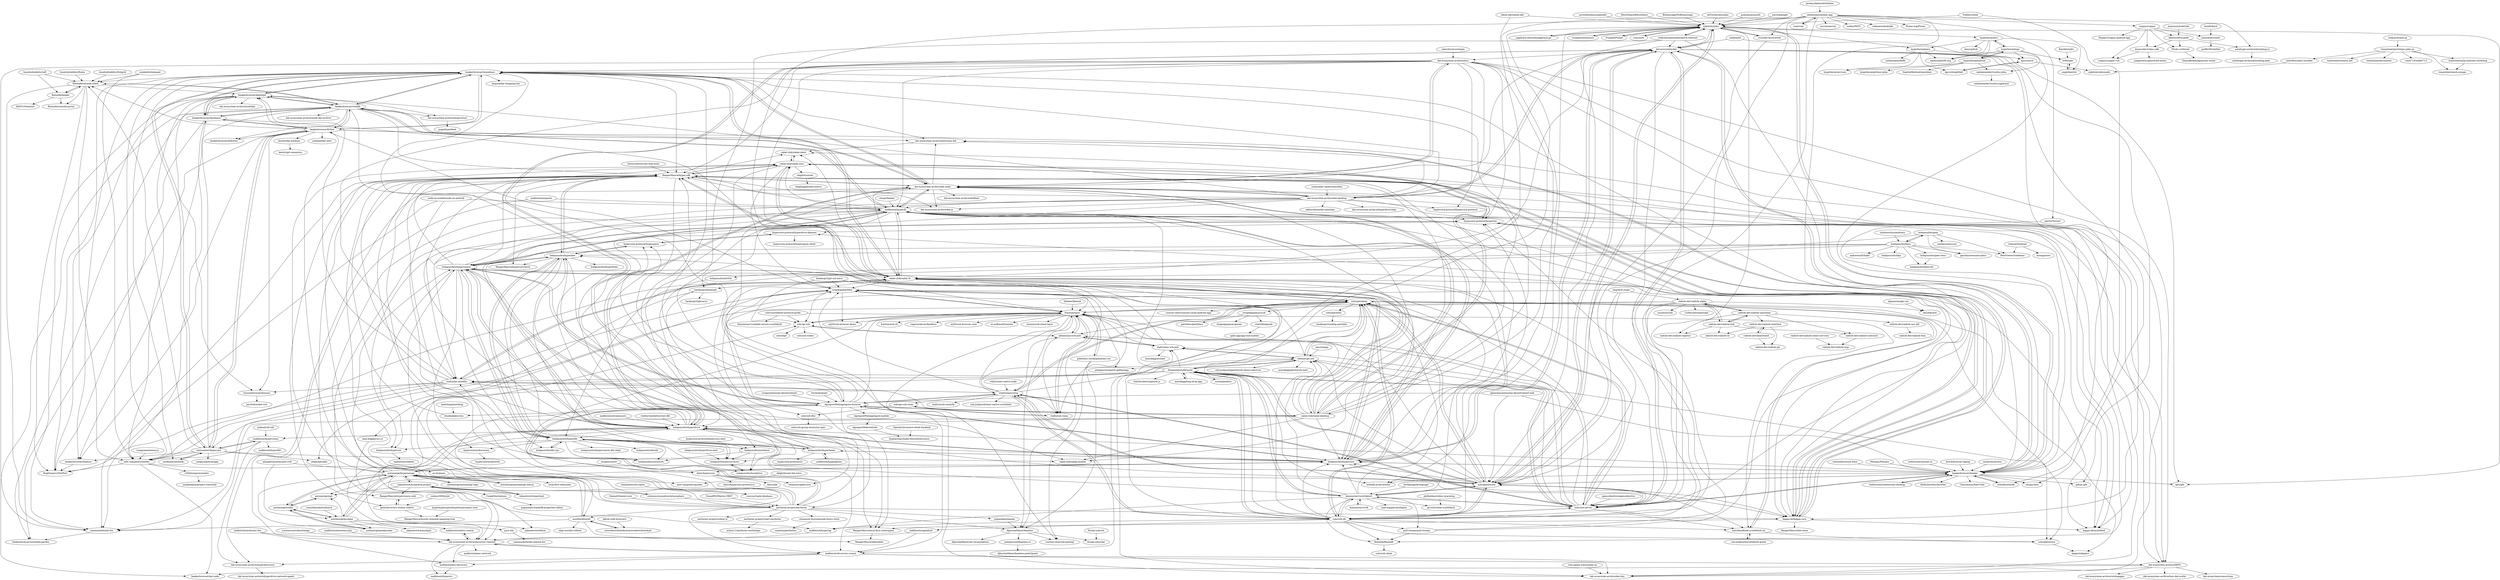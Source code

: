 digraph G {
"okTurtles/dnschain" -> "cjdelisle/cjdns" ["e"=1]
"Rotonde/rotonde-client" -> "Rotonde/rotonde-portal"
"Rotonde/rotonde-client" -> "Rotonde/beaker"
"Rotonde/rotonde-client" -> "new-computers/seeder"
"Rotonde/rotonde-client" -> "beakerbrowser/dathttpd"
"Rotonde/rotonde-client" -> "beakerbrowser/webdb"
"Rotonde/rotonde-client" -> "sammacbeth/dat-fox"
"Rotonde/rotonde-client" -> "HughIsaacs2/DatPart"
"ivangreene/arena-js" -> "new-computers/seeder" ["e"=1]
"beakerbrowser/homebase" -> "beakerbrowser/hashbase"
"beakerbrowser/homebase" -> "new-computers/seeder"
"beakerbrowser/homebase" -> "dat-ecosystem-archive/awesome-dat"
"beakerbrowser/homebase" -> "beakerbrowser/dathttpd"
"beakerbrowser/homebase" -> "beakerbrowser/webdb"
"beakerbrowser/homebase" -> "RangerMauve/hyper-sdk"
"beakerbrowser/homebase" -> "dat-ecosystem-archive/dat-node"
"beakerbrowser/homebase" -> "enokidotsite/enoki" ["e"=1]
"beakerbrowser/homebase" -> "louiscenter/hypercast"
"beakerbrowser/homebase" -> "Rotonde/rotonde-client"
"beakerbrowser/homebase" -> "cabal-club/cabal-cli"
"beakerbrowser/homebase" -> "beakerbrowser/fritter"
"beakerbrowser/homebase" -> "jimpick/dat-shopping-list"
"beakerbrowser/homebase" -> "HughIsaacs2/DatPart"
"beakerbrowser/homebase" -> "beakerbrowser/explore"
"Rotonde/beaker" -> "Rotonde/rotonde-client"
"Rotonde/beaker" -> "Rotonde/rotonde-portal"
"Rotonde/beaker" -> "XXIIVV/Nataniev" ["e"=1]
"sindresorhus/emittery" -> "holepunchto/bare" ["e"=1]
"cabal-club/cabal-desktop" -> "cabal-club/cabal-cli"
"cabal-club/cabal-desktop" -> "cabal-club/cabal-core"
"cabal-club/cabal-desktop" -> "RangerMauve/hyper-sdk"
"cabal-club/cabal-desktop" -> "cabal-club/cabal-client"
"cabal-club/cabal-desktop" -> "cabal-club/cabal-mobile"
"cabal-club/cabal-desktop" -> "beakerbrowser/homebase"
"cabal-club/cabal-desktop" -> "AgregoreWeb/agregore-browser"
"cabal-club/cabal-desktop" -> "staltz/dat-installer"
"cabal-club/cabal-desktop" -> "ssbc/patchbay"
"cabal-club/cabal-desktop" -> "dat-ecosystem-archive/dat-node"
"cabal-club/cabal-desktop" -> "mafintosh/hyperdb"
"cabal-club/cabal-desktop" -> "holepunchto/hypercore"
"cabal-club/cabal-desktop" -> "holepunchto/hyperdrive"
"cabal-club/cabal-desktop" -> "sammacbeth/dat-fox"
"cabal-club/cabal-desktop" -> "fraction/oasis"
"redecentralize/alternative-internet" -> "cjdelisle/cjdns" ["e"=1]
"redecentralize/alternative-internet" -> "beakerbrowser/beaker" ["e"=1]
"redecentralize/alternative-internet" -> "ssbc/patchwork" ["e"=1]
"redecentralize/alternative-internet" -> "AgregoreWeb/agregore-browser" ["e"=1]
"redecentralize/alternative-internet" -> "dat-ecosystem/dat" ["e"=1]
"cjdelisle/cjdns" -> "yggdrasil-network/yggdrasil-go" ["e"=1]
"cjdelisle/cjdns" -> "ssbc/patchwork"
"cjdelisle/cjdns" -> "ssbc/ssb-server"
"cjdelisle/cjdns" -> "beakerbrowser/beaker"
"cjdelisle/cjdns" -> "dat-ecosystem/dat"
"cjdelisle/cjdns" -> "ssbc/ssb-db"
"cjdelisle/cjdns" -> "hyperboria/docs"
"cjdelisle/cjdns" -> "redecentralize/alternative-internet" ["e"=1]
"cjdelisle/cjdns" -> "hyperboria/peers"
"cjdelisle/cjdns" -> "ipfs/ipfs" ["e"=1]
"cjdelisle/cjdns" -> "irungentoo/toxcore" ["e"=1]
"cjdelisle/cjdns" -> "PurpleI2P/i2pd" ["e"=1]
"cjdelisle/cjdns" -> "orbitdb-archive/orbit" ["e"=1]
"cjdelisle/cjdns" -> "ricochet-im/ricochet" ["e"=1]
"cjdelisle/cjdns" -> "zrm/snow" ["e"=1]
"webtorrent/bittorrent-dht" -> "holepunchto/hyperdrive" ["e"=1]
"PurpleI2P/i2pd" -> "cjdelisle/cjdns" ["e"=1]
"voat/voat" -> "aethereans/aether-app" ["e"=1]
"psal/anonymouth" -> "cjdelisle/cjdns" ["e"=1]
"mayeaux/nodetube" -> "libertysoft3/saidit" ["e"=1]
"dat-ecosystem/dat" -> "beakerbrowser/beaker"
"dat-ecosystem/dat" -> "holepunchto/hyperdrive"
"dat-ecosystem/dat" -> "holepunchto/hypercore"
"dat-ecosystem/dat" -> "ssbc/patchwork"
"dat-ecosystem/dat" -> "dat-ecosystem-archive/dat-node"
"dat-ecosystem/dat" -> "dat-ecosystem-archive/dat-desktop"
"dat-ecosystem/dat" -> "ssbc/ssb-server"
"dat-ecosystem/dat" -> "cjdelisle/cjdns"
"dat-ecosystem/dat" -> "choojs/choo" ["e"=1]
"dat-ecosystem/dat" -> "ipfs/ipfs" ["e"=1]
"dat-ecosystem/dat" -> "ipfs/js-ipfs" ["e"=1]
"dat-ecosystem/dat" -> "orbitdb/orbitdb" ["e"=1]
"dat-ecosystem/dat" -> "dat-ecosystem-archive/docs"
"dat-ecosystem/dat" -> "cabal-club/cabal-cli"
"dat-ecosystem/dat" -> "ssbc/ssb-db"
"irungentoo/toxcore" -> "cjdelisle/cjdns" ["e"=1]
"yggdrasil-network/yggdrasil-go" -> "cjdelisle/cjdns" ["e"=1]
"ssbc/ssb-db" -> "dominictarr/scuttlebutt"
"ssbc/ssb-db" -> "ssbc/ssb-server"
"ssbc/ssb-db" -> "ssbc/patchwork"
"ssbc/ssb-db" -> "ssbc/patchbay"
"ssbc/ssb-db" -> "clehner/git-ssb"
"ssbc/ssb-db" -> "staltz/manyverse"
"ssbc/ssb-db" -> "ssbc/handbook.scuttlebutt.nz"
"ssbc/ssb-db" -> "fermentation/ferment"
"ssbc/ssb-db" -> "mafintosh/hyperlog" ["e"=1]
"ssbc/ssb-db" -> "flumedb/flumedb"
"ssbc/ssb-db" -> "mafintosh/hyperdb"
"ssbc/ssb-db" -> "pull-stream/pull-stream" ["e"=1]
"ssbc/ssb-db" -> "ssbc/patchcore"
"ssbc/ssb-db" -> "holepunchto/hypercore"
"ssbc/ssb-db" -> "mafintosh/signalhub" ["e"=1]
"automerge/hypermerge" -> "holepunchto/hypercore"
"automerge/hypermerge" -> "automerge/pushpin"
"automerge/hypermerge" -> "automerge/trellis"
"automerge/hypermerge" -> "automerge/pixelpusher"
"automerge/hypermerge" -> "automerge/mpl"
"automerge/hypermerge" -> "automerge/automerge-classic" ["e"=1]
"automerge/hypermerge" -> "mafintosh/hyperdb"
"automerge/hypermerge" -> "local-first-web/state" ["e"=1]
"automerge/hypermerge" -> "cabal-club/cabal-core"
"automerge/hypermerge" -> "holepunchto/hyperswarm"
"automerge/hypermerge" -> "inkandswitch/cambria-project"
"automerge/hypermerge" -> "mafintosh/discovery-swarm"
"automerge/hypermerge" -> "holepunchto/hyperdrive"
"automerge/hypermerge" -> "inkandswitch/farm"
"automerge/hypermerge" -> "automerge/automerge-repo" ["e"=1]
"automerge/pushpin" -> "automerge/trellis"
"automerge/pushpin" -> "automerge/hypermerge"
"automerge/pushpin" -> "automerge/pixelpusher"
"automerge/pushpin" -> "inkandswitch/pushpin"
"automerge/pushpin" -> "inkandswitch/farm"
"automerge/pushpin" -> "automerge/mpl"
"automerge/pushpin" -> "holepunchto/hypercore"
"automerge/pushpin" -> "yjs/y-dat"
"urlgrey/hsmm-pi" -> "tomeshnet/prototype-cjdns-pi" ["e"=1]
"mmckegg/loop-drop-app" -> "fermentation/ferment" ["e"=1]
"cabal-club/cabal-cli" -> "cabal-club/cabal-core"
"cabal-club/cabal-cli" -> "cabal-club/cabal-desktop"
"cabal-club/cabal-cli" -> "cabal-club/cabal-client"
"cabal-club/cabal-cli" -> "new-computers/seeder"
"cabal-club/cabal-cli" -> "RangerMauve/hyper-sdk"
"cabal-club/cabal-cli" -> "soapdog/patchfox"
"cabal-club/cabal-cli" -> "cabal-club/cabal-mobile"
"cabal-club/cabal-cli" -> "mafintosh/hyperdb"
"cabal-club/cabal-cli" -> "staltz/dat-installer"
"cabal-club/cabal-cli" -> "ssbc/patchbay"
"cabal-club/cabal-cli" -> "fraction/oasis"
"cabal-club/cabal-cli" -> "kappa-db/kappa-core"
"cabal-club/cabal-cli" -> "hackergrrl/hypergit"
"cabal-club/cabal-cli" -> "beakerbrowser/homebase"
"cabal-club/cabal-cli" -> "dat-ecosystem-archive/dat-node"
"fraction/oasis" -> "ssbc/go-ssb"
"fraction/oasis" -> "staltz/ssb-room"
"fraction/oasis" -> "soapdog/patchfox"
"fraction/oasis" -> "ahdinosaur/ssb-pub"
"fraction/oasis" -> "planetary-social/planetary-ios"
"fraction/oasis" -> "fraction/ssb-cli"
"fraction/oasis" -> "rogeriochaves/feedless"
"fraction/oasis" -> "ssbc/patchbay"
"fraction/oasis" -> "sunrise-choir/ssb-patchql"
"fraction/oasis" -> "arj03/ssb-browser-demo"
"fraction/oasis" -> "staltz/easy-ssb-pub"
"fraction/oasis" -> "AljoschaMeyer/bamboo"
"fraction/oasis" -> "arj03/ssb-browser-core"
"fraction/oasis" -> "cn-uofbasel/tremola"
"fraction/oasis" -> "mixmix/ssb-client-basic"
"alpmestan/ghc.nix" -> "nh2/hatrace" ["e"=1]
"Peergos/Peergos" -> "beakerbrowser/beaker" ["e"=1]
"ruqqus/ruqqus" -> "Panjkrc/ruqqus-android-app"
"ruqqus/ruqqus" -> "ruqqus/ruqqus-vue"
"ruqqus/ruqqus" -> "joincomet/comet"
"ruqqus/ruqqus" -> "libertysoft3/saidit"
"ruqqus/ruqqus" -> "Phuks-co/throat"
"ruqqus/ruqqus" -> "kronusdev/vidya.cafe"
"enokidotsite/panel" -> "new-computers/seeder" ["e"=1]
"enokidotsite/panel" -> "Rotonde/rotonde-client" ["e"=1]
"cabal-club/cabal-client" -> "cabal-club/cabal-core"
"libertysoft3/saidit" -> "Phuks-co/throat"
"libertysoft3/saidit" -> "notabugio-archived/notabug-ui"
"libertysoft3/saidit" -> "kronusdev/vidya.cafe"
"aethereans/aether-app" -> "ssbc/patchwork"
"aethereans/aether-app" -> "ssbc/ssb-db"
"aethereans/aether-app" -> "voat/voat" ["e"=1]
"aethereans/aether-app" -> "cjdelisle/cjdns"
"aethereans/aether-app" -> "notabugio-archived/notabug-ui"
"aethereans/aether-app" -> "ssbc/ssb-server"
"aethereans/aether-app" -> "cabal-club/cabal-desktop"
"aethereans/aether-app" -> "movim/movim" ["e"=1]
"aethereans/aether-app" -> "ricochet-im/ricochet" ["e"=1]
"aethereans/aether-app" -> "wallix/PEPS" ["e"=1]
"aethereans/aether-app" -> "redmatrix/hubzilla" ["e"=1]
"aethereans/aether-app" -> "staltz/ssb-room"
"aethereans/aether-app" -> "ruqqus/ruqqus"
"aethereans/aether-app" -> "cjb/GitTorrent" ["e"=1]
"aethereans/aether-app" -> "Plume-org/Plume" ["e"=1]
"radicle-dev/radicle-alpha" -> "radicle-dev/radicle-upstream"
"radicle-dev/radicle-alpha" -> "radicle-dev/radicle-link"
"radicle-dev/radicle-alpha" -> "fraction/oasis"
"radicle-dev/radicle-alpha" -> "louiscenter/hypercast"
"radicle-dev/radicle-alpha" -> "oscoin/oscoin"
"radicle-dev/radicle-alpha" -> "ssbc/ssb-server"
"radicle-dev/radicle-alpha" -> "ssbc/ssb-db"
"radicle-dev/radicle-alpha" -> "nh2/hatrace"
"radicle-dev/radicle-alpha" -> "CoNarrative/precept" ["e"=1]
"beakerbrowser/explore" -> "HughIsaacs2/DatPart"
"hyperswarm/discovery" -> "hyperswarm/network"
"holepunchto/hyperswarm" -> "holepunchto/hyperdht"
"holepunchto/hyperswarm" -> "holepunchto/hyperbee"
"holepunchto/hyperswarm" -> "holepunchto/hypercore"
"holepunchto/hyperswarm" -> "holepunchto/hyperbeam"
"holepunchto/hyperswarm" -> "holepunchto/hyperdrive"
"holepunchto/hyperswarm" -> "hyperswarm/discovery"
"holepunchto/hyperswarm" -> "holepunchto/dht-rpc"
"holepunchto/hyperswarm" -> "hypercore-protocol/hypertrie"
"holepunchto/hyperswarm" -> "RangerMauve/hyper-sdk"
"holepunchto/hyperswarm" -> "mafintosh/hyperdb"
"holepunchto/hyperswarm" -> "cabal-club/cabal-core"
"holepunchto/hyperswarm" -> "kappa-db/multifeed"
"holepunchto/hyperswarm" -> "cabal-club/cabal-cli"
"holepunchto/hyperswarm" -> "holepunchto/hyperssh"
"holepunchto/hyperswarm" -> "AgregoreWeb/agregore-browser"
"holepunchto/hyperdht" -> "holepunchto/hyperswarm"
"holepunchto/hyperdht" -> "holepunchto/hyperbee"
"holepunchto/hyperdht" -> "hyperswarm/discovery"
"holepunchto/hyperdht" -> "holepunchto/dht-rpc"
"holepunchto/hyperdht" -> "holepunchto/hyperbeam"
"holepunchto/hyperdht" -> "holepunchto/corestore"
"holepunchto/hyperdht" -> "holepunchto/autobase"
"holepunchto/hyperdht" -> "holepunchto/hyperswarm-dht-relay"
"holepunchto/hyperdht" -> "holepunchto/hyperssh"
"holepunchto/hyperdht" -> "holepunchto/libudx"
"holepunchto/hyperdht" -> "RangerMauve/hyper-sdk"
"holepunchto/hyperdht" -> "holepunchto/localdrive"
"holepunchto/hyperdht" -> "holepunchto/mirror-drive"
"ahdinosaur/ssb-pub" -> "staltz/easy-ssb-pub"
"ahdinosaur/ssb-pub" -> "ssbc/go-ssb"
"ahdinosaur/ssb-pub" -> "staltz/ssb-room"
"ahdinosaur/ssb-pub" -> "fraction/oasis"
"ssbc/go-ssb" -> "fraction/oasis"
"ssbc/go-ssb" -> "ssbc/bipf"
"ssbc/go-ssb" -> "ssbc/ssb-tribes"
"ssbc/go-ssb" -> "ahdinosaur/ssb-pub"
"staltz/ssb-room" -> "ssbc/go-ssb-room"
"staltz/ssb-room" -> "fraction/oasis"
"ssb-junkyard/scuttlebutt-guide" -> "ssbc/handbook.scuttlebutt.nz"
"notabugio-archived/notabug-ui" -> "notabugio-archived/notabug-peer"
"kewitz/dat-medium" -> "kewitz/git-semantics"
"dat-ecosystem-archive/DEPs" -> "dat-ecosystem/consortium"
"dat-ecosystem-archive/DEPs" -> "dat-ecosystem-archive/dat-dns"
"dat-ecosystem-archive/DEPs" -> "dat-ecosystem-archive/whitepaper"
"dat-ecosystem-archive/DEPs" -> "beakerbrowser/dat-node"
"dat-ecosystem-archive/DEPs" -> "dat-ecosystem-archive/how-dat-works"
"hackergrrl/hypergit" -> "hackergrrl/gitverse"
"hackergrrl/hypergit" -> "telamon/ciphercore"
"hackergrrl/hypergit" -> "cblgh/datradio"
"datrs/hypercore" -> "telamon/ciphercore"
"datrs/hypercore" -> "datrs/dat"
"datrs/hypercore" -> "RangerMauve/hyper-sdk"
"datrs/hypercore" -> "datrs/hypercore-protocol-rs"
"datrs/hypercore" -> "kappa-db/kappa-core"
"mozilla/libdweb" -> "arewedistributedyet/arewedistributedyet"
"mozilla/libdweb" -> "cliqz-oss/dat-webext"
"mozilla/libdweb" -> "soapdog/patchfox"
"mozilla/libdweb" -> "sammacbeth/dat-fox"
"mozilla/libdweb" -> "beakerbrowser/fritter"
"mozilla/libdweb" -> "RangerMauve/datmobile"
"ssbc/scuttlebutt-protocol-guide" -> "ssbc/handbook.scuttlebutt.nz"
"ssbc/scuttlebutt-protocol-guide" -> "ssbc/go-ssb"
"ssbc/scuttlebutt-protocol-guide" -> "dominictarr/scalable-secure-scuttlebutt"
"alangibson/awesome-crdt" -> "automerge/hypermerge" ["e"=1]
"alangibson/awesome-crdt" -> "automerge/pushpin" ["e"=1]
"Phuks-co/throat" -> "DanyaBooba/aquarium-social" ["e"=1]
"RangerMauve/hyper-sdk" -> "kappa-db/kappa-core"
"RangerMauve/hyper-sdk" -> "hypercore-protocol/hypertrie"
"RangerMauve/hyper-sdk" -> "dat-ecosystem-archive/dat-js"
"RangerMauve/hyper-sdk" -> "cabal-club/cabal-core"
"RangerMauve/hyper-sdk" -> "dat-ecosystem-archive/dat-node"
"RangerMauve/hyper-sdk" -> "holepunchto/hyperbee"
"RangerMauve/hyper-sdk" -> "sammacbeth/dat-fox"
"RangerMauve/hyper-sdk" -> "RangerMauve/hyperswarm-web"
"RangerMauve/hyper-sdk" -> "RangerMauve/local-first-cyberspace"
"RangerMauve/hyper-sdk" -> "RangerMauve/hypercore-fetch"
"RangerMauve/hyper-sdk" -> "kappa-db/multifeed"
"RangerMauve/hyper-sdk" -> "holepunchto/corestore"
"RangerMauve/hyper-sdk" -> "geut/discovery-swarm-webrtc"
"RangerMauve/hyper-sdk" -> "cabal-club/cabal-client"
"RangerMauve/hyper-sdk" -> "cabal-club/cabal-cli"
"cabal-club/cabal-core" -> "cabal-club/cabal-cli"
"cabal-club/cabal-core" -> "cabal-club/cabal-client"
"cabal-club/cabal-core" -> "kappa-db/kappa-core"
"cabal-club/cabal-core" -> "cabal-club/cabal-desktop"
"cabal-club/cabal-core" -> "RangerMauve/hyper-sdk"
"cabal-club/cabal-core" -> "kappa-db/multifeed"
"cabal-club/cabal-core" -> "soapdog/patchfox"
"cabal-club/cabal-core" -> "RangerMauve/local-first-cyberspace"
"cabal-club/cabal-core" -> "cblgh/trustnet"
"CondeNast/atjson" -> "argimenes/standoff-properties-editor" ["e"=1]
"hypercore-protocol/hyperdrive-daemon" -> "hypercore-protocol/hyperspace"
"hypercore-protocol/hyperdrive-daemon" -> "hypercore-protocol/hyperspace-client"
"geut/discovery-swarm-webrtc" -> "RangerMauve/mostly-minimal-spanning-tree"
"geut/discovery-swarm-webrtc" -> "RangerMauve/hyperswarm-web"
"arewedistributedyet/arewedistributedyet" -> "mozilla/libdweb"
"hypercore-protocol/hypertrie" -> "RangerMauve/hyper-sdk"
"hypercore-protocol/hypertrie" -> "kappa-db/kappa-core"
"hypercore-protocol/hypertrie" -> "kappa-db/multifeed"
"hypercore-protocol/hypertrie" -> "hypercore-protocol/hyperdrive-daemon"
"beakerbrowser/fritter" -> "beakerbrowser/hashbase"
"beakerbrowser/fritter" -> "louiscenter/hypercast"
"beakerbrowser/fritter" -> "bunsenbrowser/bunsen"
"beakerbrowser/fritter" -> "beakerbrowser/unwalled.garden"
"beakerbrowser/fritter" -> "soapdog/patchfox"
"beakerbrowser/fritter" -> "beakerbrowser/dathttpd"
"beakerbrowser/fritter" -> "beakerbrowser/webdb"
"beakerbrowser/fritter" -> "dat-ecosystem-archive/awesome-dat"
"beakerbrowser/fritter" -> "beakerbrowser/explore"
"beakerbrowser/fritter" -> "beakerbrowser/libfritter"
"beakerbrowser/fritter" -> "kewitz/dat-medium"
"beakerbrowser/fritter" -> "dat-ecosystem-archive/DEPs"
"beakerbrowser/fritter" -> "beakerbrowser/homebase"
"beakerbrowser/fritter" -> "Rotonde/rotonde-client"
"beakerbrowser/fritter" -> "joehand/dat-next"
"soapdog/patchfox" -> "arj03/ssb-browser-demo"
"soapdog/patchfox" -> "ssbc/patchbay"
"soapdog/patchfox" -> "fraction/oasis"
"soapdog/patchfox" -> "ssbc/ssb-db2"
"soapdog/patchfox" -> "pietgeursen/patch-gatherings"
"soapdog/patchfox" -> "ssbc/go-ssb"
"AljoschaMeyer/bamboo" -> "pietgeursen/bamboo-rs"
"AljoschaMeyer/bamboo" -> "AljoschaMeyer/set-reconciliation"
"AljoschaMeyer/bamboo" -> "sunrise-choir/ssb-patchql"
"AljoschaMeyer/bamboo" -> "Kuska-ssb/solar"
"pietgeursen/bamboo-rs" -> "AljoschaMeyer/bamboo-point2point"
"automerge/pixelpusher" -> "automerge/trellis"
"holepunchto/hyperssh" -> "mafintosh/webnet"
"new-computers/seeder" -> "as-dr/pears"
"new-computers/seeder" -> "s3ththompson/readrc"
"new-computers/seeder" -> "HughIsaacs2/DatPart"
"new-computers/seeder" -> "beakerbrowser/dat-node"
"kappa-db/kappa-core" -> "RangerMauve/hyper-sdk"
"kappa-db/kappa-core" -> "kappa-db/multifeed"
"kappa-db/kappa-core" -> "cabal-club/cabal-core"
"kappa-db/kappa-core" -> "hypercore-protocol/hypertrie"
"kappa-db/kappa-core" -> "dat-ecosystem-archive/awesome-dat"
"kappa-db/kappa-core" -> "RangerMauve/dat-store"
"kappa-db/kappa-core" -> "hypercore-protocol/hyperdrive-daemon"
"kappa-db/kappa-core" -> "RangerMauve/local-first-cyberspace"
"tomeshnet/p2p-internet-workshop" -> "tomeshnet/mesh-orange"
"louiscenter/hypercast" -> "mafintosh/hypervision"
"louiscenter/hypercast" -> "new-computers/seeder"
"louiscenter/hypercast" -> "beakerbrowser/fritter"
"louiscenter/hypercast" -> "enokidotsite/enoki" ["e"=1]
"louiscenter/hypercast" -> "cblgh/datradio"
"louiscenter/hypercast" -> "beakerbrowser/hashbase"
"louiscenter/hypercast" -> "jongacnik/monoapp"
"louiscenter/hypercast" -> "cabal-club/cabal-mobile"
"louiscenter/hypercast" -> "beakerbrowser/homebase"
"louiscenter/hypercast" -> "beakerbrowser/explore"
"louiscenter/hypercast" -> "Rotonde/rotonde-client"
"cblgh/decent-dat-intro" -> "new-computers/guides"
"tom-james-watson/dat-cp" -> "dat-ecosystem-archive/dat-dns" ["e"=1]
"as-dr/pears" -> "new-computers/guides"
"staltz/dat-installer" -> "bunsenbrowser/bunsen"
"staltz/dat-installer" -> "cabal-club/cabal-mobile"
"staltz/dat-installer" -> "sammacbeth/dat-fox"
"staltz/dat-installer" -> "soapdog/patchfox"
"staltz/dat-installer" -> "RangerMauve/hyper-sdk"
"staltz/dat-installer" -> "new-computers/seeder"
"staltz/dat-installer" -> "staltz/manyverse"
"staltz/dat-installer" -> "HughIsaacs2/DatPart"
"staltz/dat-installer" -> "cabal-club/cabal-cli"
"staltz/dat-installer" -> "beakerbrowser/dathttpd"
"sammacbeth/dat-fox" -> "beakerbrowser/unwalled.garden"
"staltz/feedpunk" -> "open-app/app-hub-mobile"
"stripedpajamas/scat" -> "stripedpajamas/gester"
"stripedpajamas/scat" -> "staltz/feedpunk"
"stripedpajamas/scat" -> "patchless/patchless"
"RangerMauve/local-first-cyberspace" -> "RangerMauve/datmobile"
"mafintosh/hyperdb" -> "holepunchto/hyperdrive"
"mafintosh/hyperdb" -> "holepunchto/hypercore"
"mafintosh/hyperdb" -> "hackergrrl/hypergit"
"mafintosh/hyperdb" -> "kappa-db/kappa-core"
"mafintosh/hyperdb" -> "dat-ecosystem-archive/dat-node"
"mafintosh/hyperdb" -> "RangerMauve/hyper-sdk"
"mafintosh/hyperdb" -> "kappa-db/multifeed"
"mafintosh/hyperdb" -> "beakerbrowser/webdb"
"mafintosh/hyperdb" -> "hypercore-protocol/hypertrie"
"mafintosh/hyperdb" -> "cabal-club/cabal-cli"
"mafintosh/hyperdb" -> "holepunchto/hyperswarm"
"mafintosh/hyperdb" -> "cabal-club/cabal-core"
"mafintosh/hyperdb" -> "staltz/dat-installer"
"mafintosh/hyperdb" -> "holepunchto/hyperssh"
"mafintosh/hyperdb" -> "flumedb/flumedb"
"AgregoreWeb/agregore-browser" -> "RangerMauve/hyper-sdk"
"AgregoreWeb/agregore-browser" -> "earthstar-project/earthstar"
"AgregoreWeb/agregore-browser" -> "holepunchto/hypercore"
"AgregoreWeb/agregore-browser" -> "soapdog/patchfox"
"AgregoreWeb/agregore-browser" -> "AgregoreWeb/agregore-mobile"
"AgregoreWeb/agregore-browser" -> "holepunchto/hyperswarm"
"AgregoreWeb/agregore-browser" -> "beakerbrowser/homebase"
"AgregoreWeb/agregore-browser" -> "cabal-club/cabal-desktop"
"AgregoreWeb/agregore-browser" -> "RangerMauve/local-first-cyberspace"
"AgregoreWeb/agregore-browser" -> "staltz/manyverse"
"AgregoreWeb/agregore-browser" -> "mozilla/libdweb"
"AgregoreWeb/agregore-browser" -> "fraction/oasis"
"AgregoreWeb/agregore-browser" -> "cabal-club/cabal-cli"
"AgregoreWeb/agregore-browser" -> "bluelinklabs/ctzn"
"AgregoreWeb/agregore-browser" -> "hypercore-protocol/hyperspace"
"radicle-dev/radicle-upstream" -> "radicle-dev/radicle-link"
"radicle-dev/radicle-upstream" -> "radicle-dev/radicle-alpha"
"radicle-dev/radicle-upstream" -> "radicle-dev/radicle-contracts"
"radicle-dev/radicle-upstream" -> "radicle-dev/radicle-registry"
"radicle-dev/radicle-upstream" -> "radicle-dev/radicle.xyz-old"
"radicle-dev/radicle-upstream" -> "radicle-dev/radicle-interface"
"webtorrent/instant.io" -> "beakerbrowser/beaker" ["e"=1]
"radicle-dev/radicle-link" -> "radicle-dev/radicle-upstream"
"radicle-dev/radicle-link" -> "radicle-dev/radicle-contracts"
"radicle-dev/radicle-link" -> "radicle-dev/radicle-alpha"
"radicle-dev/radicle-link" -> "radicle-dev/radicle-registry"
"radicle-dev/radicle-link" -> "radicle-dev/radicle-cli"
"yarrick/pingfs" -> "cjdelisle/cjdns" ["e"=1]
"ssbc/ssb-server" -> "ssbc/patchwork"
"ssbc/ssb-server" -> "ssbc/ssb-db"
"ssbc/ssb-server" -> "ssbc/patchbay"
"ssbc/ssb-server" -> "staltz/manyverse"
"ssbc/ssb-server" -> "clehner/git-ssb"
"ssbc/ssb-server" -> "fermentation/ferment"
"ssbc/ssb-server" -> "fraction/oasis"
"ssbc/ssb-server" -> "ssbc/handbook.scuttlebutt.nz"
"ssbc/ssb-server" -> "soapdog/patchfox"
"ssbc/ssb-server" -> "dominictarr/scuttlebutt"
"ssbc/ssb-server" -> "ahdinosaur/ssb-pub"
"ssbc/ssb-server" -> "staltz/easy-ssb-pub"
"ssbc/ssb-server" -> "cabal-club/cabal-cli"
"ssbc/ssb-server" -> "dat-ecosystem/dat"
"ssbc/ssb-server" -> "beakerbrowser/beaker"
"yoshuawuyts/knowledge" -> "dat-ecosystem-archive/discovery-channel" ["e"=1]
"joincomet/comet" -> "gudfhr95/stelllar"
"inkandswitch/cambria-project" -> "inkandswitch/peritext" ["e"=1]
"inkandswitch/cambria-project" -> "CondeNast/atjson"
"inkandswitch/cambria-project" -> "automerge/hypermerge"
"inkandswitch/cambria-project" -> "ccorcos/tuple-database"
"inkandswitch/cambria-project" -> "subconsciousnetwork/noosphere" ["e"=1]
"inkandswitch/cambria-project" -> "automerge/mpl"
"inkandswitch/cambria-project" -> "RangerMauve/hyperswarm-web"
"lithdew/flatend" -> "fraction/oasis" ["e"=1]
"meething/meething" -> "bluelinklabs/ctzn" ["e"=1]
"earthstar-project/earthstar" -> "AgregoreWeb/agregore-browser"
"earthstar-project/earthstar" -> "fraction/oasis"
"earthstar-project/earthstar" -> "earthstar-project/react-earthstar"
"earthstar-project/earthstar" -> "p2panda/p2panda" ["e"=1]
"earthstar-project/earthstar" -> "AljoschaMeyer/bamboo"
"earthstar-project/earthstar" -> "holepunchto/hyperswarm"
"earthstar-project/earthstar" -> "cabal-club/cabal-cli"
"earthstar-project/earthstar" -> "cabal-club/cabal-core"
"earthstar-project/earthstar" -> "staltz/dat-installer"
"earthstar-project/earthstar" -> "earthstar-project/willow-js"
"earthstar-project/earthstar" -> "RangerMauve/hyper-sdk"
"earthstar-project/earthstar" -> "mozilla/libdweb"
"earthstar-project/earthstar" -> "kappa-db/kappa-core"
"earthstar-project/earthstar" -> "ssbc/go-ssb"
"earthstar-project/earthstar" -> "cinnamon-bun/seasonal-hours-clock"
"bundit/kord" -> "joincomet/comet" ["e"=1]
"mafintosh/hyperlog" -> "dat-ecosystem-archive/discovery-channel" ["e"=1]
"zrm/snow" -> "cjdelisle/cjdns" ["e"=1]
"planetary-social/planetary-ios" -> "fraction/oasis"
"planetary-social/planetary-ios" -> "sunrise-choir/ssb-patchql"
"planetary-social/planetary-ios" -> "AljoschaMeyer/bamboo"
"hyperboria/docs" -> "hyperboria/bugs"
"hyperboria/docs" -> "hyperboria/android"
"hyperboria/docs" -> "hyperboria/peers"
"hyperboria/docs" -> "zielmicha/fc00.org"
"hyperboria/docs" -> "nsjph/kestrel"
"hyperboria/docs" -> "dansup/hub"
"savoirfairelinux/opendht" -> "cjdelisle/cjdns" ["e"=1]
"holepunchto/hyperbee" -> "holepunchto/mirror-drive"
"holepunchto/hyperbee" -> "holepunchto/autobase"
"holepunchto/hyperbee" -> "holepunchto/hyperdht"
"holepunchto/hyperbee" -> "holepunchto/corestore"
"holepunchto/hyperbee" -> "holepunchto/localdrive"
"holepunchto/hyperbee" -> "hypercore-protocol/hyperspace"
"holepunchto/hyperbee" -> "holepunchto/hyperblobs"
"holepunchto/hyperbee" -> "RangerMauve/hyper-sdk"
"holepunchto/hyperbee" -> "RangerMauve/hypercore-fetch"
"holepunchto/hyperbee" -> "holepunchto/hyperswarm"
"RangerMauve/hyperswarm-web" -> "geut/discovery-swarm-webrtc"
"cblgh/trustnet" -> "cblgh/appleseed-metric"
"hyperboria/android" -> "hyperboria/services"
"hyperboria/android" -> "SeattleMeshnet/meshbox"
"hyperboria/android" -> "hyperboria/python-cjdns"
"hyperboria/android" -> "neilalexander/vyatta-cjdns"
"hyperboria/android" -> "hyperboria/bugs"
"radicle-dev/radicle-contracts" -> "radicle-dev/radicle-orgs"
"hypercore-protocol/hyperspace" -> "hypercore-protocol/hyperdrive-daemon"
"hypercore-protocol/hyperspace" -> "holepunchto/hyperbee"
"mafintosh/multicast-dns" -> "dat-ecosystem-archive/discovery-channel" ["e"=1]
"mafintosh/multicast-dns" -> "mafintosh/dns-discovery" ["e"=1]
"subins2000/p2pt" -> "geut/discovery-swarm-webrtc" ["e"=1]
"interfect/cjdns-installer" -> "cjdelisle/cjdnsnode"
"kpcyrd/yrd" -> "kpcyrd/nightfall"
"kpcyrd/yrd" -> "cjdelisle/cjdnsnode"
"nsjph/kestrel" -> "fc00/spec"
"earthstar-project/react-earthstar" -> "achou11/earthstar-workshops"
"Kuska-ssb/ssb" -> "Kuska-ssb/solar"
"hyperhyperspace/hyperhyperspace-core" -> "RangerMauve/mostly-minimal-spanning-tree"
"kpcyrd/nightfall" -> "kpcyrd/yrd"
"radicle-dev/radicle.xyz-old" -> "radicle-dev/radicle-bins"
"Randati/cjdrs" -> "fc00/spec"
"yjs/y-dat" -> "sammacbeth/dat-shared-doc"
"tahoe-lafs/tahoe-lafs" -> "ssbc/ssb-db" ["e"=1]
"tahoe-lafs/tahoe-lafs" -> "cjdelisle/cjdns" ["e"=1]
"webtorrent/webtorrent-desktop" -> "beakerbrowser/beaker" ["e"=1]
"mafintosh/chromecasts" -> "holepunchto/hyperdrive" ["e"=1]
"freenet/freenet-core" -> "earthstar-project/earthstar" ["e"=1]
"ssbc/ssb-db2" -> "ssbc/ssb-group-exclusion-spec"
"ssbc/patchwork" -> "ssbc/ssb-server"
"ssbc/patchwork" -> "ssbc/ssb-db"
"ssbc/patchwork" -> "ssbc/patchbay"
"ssbc/patchwork" -> "staltz/manyverse"
"ssbc/patchwork" -> "beakerbrowser/beaker"
"ssbc/patchwork" -> "fermentation/ferment"
"ssbc/patchwork" -> "dominictarr/scuttlebutt"
"ssbc/patchwork" -> "dat-ecosystem/dat"
"ssbc/patchwork" -> "clehner/git-ssb"
"ssbc/patchwork" -> "cjdelisle/cjdns"
"ssbc/patchwork" -> "holepunchto/hyperdrive"
"ssbc/patchwork" -> "ssbc/handbook.scuttlebutt.nz"
"ssbc/patchwork" -> "cabal-club/cabal-cli"
"ssbc/patchwork" -> "holepunchto/hypercore"
"ssbc/patchwork" -> "fraction/oasis"
"bluelinklabs/ctzn" -> "RangerMauve/hyper-sdk"
"cjb/GitTorrent" -> "beakerbrowser/beaker" ["e"=1]
"rhashimoto/wa-sqlite" -> "ccorcos/tuple-database" ["e"=1]
"mafintosh/signalhub" -> "dat-ecosystem-archive/discovery-channel" ["e"=1]
"mafintosh/signalhub" -> "mafintosh/discovery-swarm" ["e"=1]
"mafintosh/hyperphone" -> "holepunchto/hyperbeam"
"mafintosh/webrtc-swarm" -> "dat-ecosystem-archive/discovery-channel" ["e"=1]
"p2panda/p2panda" -> "AljoschaMeyer/bamboo" ["e"=1]
"raimohanska/ourboard" -> "automerge/pushpin" ["e"=1]
"hyperboria/bugs" -> "fc00/spec"
"hyperboria/bugs" -> "zielmicha/fc00.org"
"hyperboria/bugs" -> "hyperboria/android"
"hyperboria/bugs" -> "neilalexander/vyatta-cjdns"
"hyperboria/bugs" -> "kpcyrd/yrd"
"hyperboria/bugs" -> "hyperboria/docs"
"ssbc/go-ssb-room" -> "staltz/ssb-room"
"ssbc/go-ssb-room" -> "ssbc/ssb-db2"
"mafintosh/airpaste" -> "dat-ecosystem-archive/discovery-channel" ["e"=1]
"mafintosh/airpaste" -> "mafintosh/hyperdb" ["e"=1]
"bittorrent/torrent-web-tools" -> "RangerMauve/hyper-sdk"
"inkandswitch/peritext" -> "inkandswitch/cambria-project" ["e"=1]
"inkandswitch/peritext" -> "automerge/hypermerge" ["e"=1]
"radicle-dev/radicle-interface" -> "radicle-dev/radicle-git"
"radicle-dev/radicle-interface" -> "radicle-dev/heartwood"
"radicle-dev/radicle-interface" -> "radicle-dev/radicle-cli"
"holepunchto/hyperbeam" -> "mafintosh/hyperphone"
"holepunchto/hyperbeam" -> "holepunchto/hyperdht"
"holepunchto/hyperbeam" -> "holepunchto/hyperswarm"
"holepunchto/hyperbeam" -> "holepunchto/hyperbee"
"holepunchto/hyperbeam" -> "hypercore-protocol/cli"
"holepunchto/hyperbeam" -> "holepunchto/hypercore"
"radicle-dev/radicle-client-services" -> "radicle-dev/radicle-orgs"
"hypercore-protocol/hypercore-next" -> "holepunchto/autobase"
"holepunchto/autobase" -> "holepunchto/mirror-drive"
"holepunchto/autobase" -> "holepunchto/localdrive"
"holepunchto/autobase" -> "holepunchto/corestore"
"cinnamon-bun/seasonal-hours-clock" -> "nsantini/perihelion"
"kronusdev/vidya.cafe" -> "joegasewicz/password-mixin" ["e"=1]
"kronusdev/vidya.cafe" -> "ruqqus/ruqqus-vue"
"AgregoreWeb/website" -> "hyphacoop/reader.distributed.press"
"brave/browser-laptop" -> "beakerbrowser/beaker" ["e"=1]
"orbitdb/orbitdb" -> "beakerbrowser/beaker" ["e"=1]
"automerge/automerge-repo" -> "automerge/hypermerge" ["e"=1]
"choojs/bankai" -> "mafintosh/hyperdb" ["e"=1]
"solid/solid" -> "beakerbrowser/beaker" ["e"=1]
"solid/solid" -> "dat-ecosystem/dat" ["e"=1]
"minbrowser/min" -> "beakerbrowser/beaker" ["e"=1]
"holepunchto/hypercore" -> "holepunchto/hyperdrive"
"holepunchto/hypercore" -> "automerge/hypermerge"
"holepunchto/hypercore" -> "holepunchto/hyperswarm"
"holepunchto/hypercore" -> "mafintosh/hyperdb"
"holepunchto/hypercore" -> "dat-ecosystem-archive/dat-node"
"holepunchto/hypercore" -> "AgregoreWeb/agregore-browser"
"holepunchto/hypercore" -> "holepunchto/hyperdht"
"holepunchto/hypercore" -> "dat-ecosystem/dat"
"holepunchto/hypercore" -> "holepunchto/hyperbeam"
"holepunchto/hypercore" -> "beakerbrowser/beaker"
"holepunchto/hypercore" -> "holepunchto/hyperbee"
"holepunchto/hypercore" -> "RangerMauve/hyper-sdk"
"holepunchto/hypercore" -> "hypercore-protocol/hypertrie"
"holepunchto/hypercore" -> "kappa-db/kappa-core"
"holepunchto/hypercore" -> "datrs/hypercore"
"RetroShare/RetroShare" -> "cjdelisle/cjdns" ["e"=1]
"holepunchto/hyperdrive" -> "holepunchto/hypercore"
"holepunchto/hyperdrive" -> "mafintosh/hyperdb"
"holepunchto/hyperdrive" -> "holepunchto/hyperswarm"
"holepunchto/hyperdrive" -> "dat-ecosystem-archive/dat-node"
"holepunchto/hyperdrive" -> "hypercore-protocol/hypertrie"
"holepunchto/hyperdrive" -> "RangerMauve/hyper-sdk"
"holepunchto/hyperdrive" -> "holepunchto/hyperdht"
"holepunchto/hyperdrive" -> "hypercore-protocol/hyperspace"
"holepunchto/hyperdrive" -> "dat-ecosystem/dat"
"holepunchto/hyperdrive" -> "mafintosh/discovery-swarm"
"holepunchto/hyperdrive" -> "holepunchto/hyperbee"
"holepunchto/hyperdrive" -> "mafintosh/hypervision"
"holepunchto/hyperdrive" -> "beakerbrowser/homebase"
"holepunchto/hyperdrive" -> "dat-ecosystem-archive/discovery-channel"
"holepunchto/hyperdrive" -> "mafintosh/webrtc-swarm" ["e"=1]
"TryQuiet/quiet" -> "AgregoreWeb/agregore-browser" ["e"=1]
"YousefED/Matrix-CRDT" -> "earthstar-project/earthstar" ["e"=1]
"dat-ecosystem-archive/docs" -> "dat-ecosystem-archive/dat-node"
"dat-ecosystem-archive/docs" -> "mafintosh/hyperdb"
"dat-ecosystem-archive/docs" -> "sammacbeth/dat-fox"
"dat-ecosystem-archive/docs" -> "dat-ecosystem-archive/DEPs"
"dat-ecosystem-archive/docs" -> "dat-ecosystem-archive/dat-dns"
"dat-ecosystem-archive/docs" -> "mafintosh/discovery-swarm"
"dat-ecosystem-archive/docs" -> "RangerMauve/hyper-sdk"
"dat-ecosystem-archive/docs" -> "hypercore-protocol/hypercore-protocol"
"dat-ecosystem-archive/docs" -> "beakerbrowser/homebase"
"dat-ecosystem-archive/docs" -> "hypercore-protocol/hypertrie"
"dat-ecosystem-archive/docs" -> "staltz/dat-installer"
"dat-ecosystem-archive/docs" -> "kappa-db/kappa-core"
"dat-ecosystem-archive/docs" -> "dat-ecosystem-archive/dat-desktop"
"dat-ecosystem-archive/docs" -> "holepunchto/hypercore"
"dat-ecosystem-archive/discovery-channel" -> "mafintosh/discovery-swarm"
"dat-ecosystem-archive/discovery-channel" -> "mafintosh/hyperirc"
"dat-ecosystem-archive/discovery-channel" -> "mafintosh/dns-discovery"
"dat-ecosystem-archive/discovery-channel" -> "mafintosh/webrtc-swarm" ["e"=1]
"dat-ecosystem-archive/discovery-channel" -> "mafintosh/peer-network"
"dominictarr/crdt" -> "dominictarr/scuttlebutt" ["e"=1]
"hyperboria/peers" -> "kpcyrd/yrd"
"hyperboria/peers" -> "hyperboria/services"
"hyperboria/peers" -> "zielmicha/nodedb"
"hyperboria/peers" -> "kpcyrd/nightfall"
"hyperboria/peers" -> "zielmicha/fc00.org"
"holepunchto/brittle" -> "holepunchto/mirror-drive"
"mafintosh/dns-discovery" -> "mafintosh/hyperirc"
"fc00/spec" -> "nsjph/kestrel"
"neilalexander/vyatta-cjdns" -> "neilalexander/vyatta-yggdrasil"
"AgregoreWeb/agregore-mobile" -> "AgregoreWeb/website"
"dominictarr/scuttlebutt" -> "ssbc/ssb-db"
"dominictarr/scuttlebutt" -> "dominictarr/crdt" ["e"=1]
"dominictarr/scuttlebutt" -> "ssbc/ssb-server"
"dominictarr/scuttlebutt" -> "ssbc/patchwork"
"dominictarr/scuttlebutt" -> "mafintosh/hyperlog" ["e"=1]
"dominictarr/scuttlebutt" -> "grrowl/redux-scuttlebutt"
"dominictarr/scuttlebutt" -> "ssbc/patchbay"
"dominictarr/scuttlebutt" -> "pull-stream/pull-stream" ["e"=1]
"dominictarr/scuttlebutt" -> "fermentation/ferment"
"dominictarr/scuttlebutt" -> "clehner/git-ssb"
"dominictarr/scuttlebutt" -> "cabal-club/cabal-cli"
"dominictarr/scuttlebutt" -> "holepunchto/hyperdrive"
"dominictarr/scuttlebutt" -> "flumedb/flumedb"
"dominictarr/scuttlebutt" -> "holepunchto/hypercore"
"dominictarr/scuttlebutt" -> "max-mapper/multiplex"
"beakerbrowser/beaker" -> "dat-ecosystem/dat"
"beakerbrowser/beaker" -> "ssbc/patchwork"
"beakerbrowser/beaker" -> "holepunchto/hypercore"
"beakerbrowser/beaker" -> "holepunchto/hyperdrive"
"beakerbrowser/beaker" -> "orbitdb/orbitdb" ["e"=1]
"beakerbrowser/beaker" -> "ssbc/ssb-server"
"beakerbrowser/beaker" -> "ipfs/ipfs" ["e"=1]
"beakerbrowser/beaker" -> "choojs/choo" ["e"=1]
"beakerbrowser/beaker" -> "ipfs/js-ipfs" ["e"=1]
"beakerbrowser/beaker" -> "cjdelisle/cjdns"
"beakerbrowser/beaker" -> "HelloZeroNet/ZeroNet" ["e"=1]
"beakerbrowser/beaker" -> "beakerbrowser/homebase"
"beakerbrowser/beaker" -> "orbitdb-archive/orbit" ["e"=1]
"beakerbrowser/beaker" -> "Chocobozzz/PeerTube" ["e"=1]
"beakerbrowser/beaker" -> "webtorrent/webtorrent-desktop" ["e"=1]
"subconsciousnetwork/noosphere" -> "inkandswitch/cambria-project" ["e"=1]
"subconsciousnetwork/noosphere" -> "earthstar-project/earthstar" ["e"=1]
"opencollective/opencollective" -> "ssbc/ssb-server" ["e"=1]
"jeremyckahn/chitchatter" -> "aethereans/aether-app" ["e"=1]
"dat-ecosystem-archive/dat-desktop" -> "dat-ecosystem-archive/dat-node"
"dat-ecosystem-archive/dat-desktop" -> "RangerMauve/hyper-sdk"
"dat-ecosystem-archive/dat-desktop" -> "dat-ecosystem-archive/dat-js"
"dat-ecosystem-archive/dat-desktop" -> "beakerbrowser/dathttpd"
"dat-ecosystem-archive/dat-desktop" -> "okdistribute/dat-menubar" ["e"=1]
"dat-ecosystem-archive/dat-desktop" -> "hypercore-protocol/hypercore-protocol"
"dat-ecosystem-archive/dat-desktop" -> "dat-ecosystem-archive/awesome-dat"
"dat-ecosystem-archive/dat-desktop" -> "dat-ecosystem-archive/discovery-channel"
"dat-ecosystem-archive/dat-desktop" -> "staltz/dat-installer"
"dat-ecosystem-archive/dat-desktop" -> "mafintosh/hyperdb"
"dat-ecosystem-archive/dat-desktop" -> "dat-ecosystem-archive/hyperdrive-http"
"dat-ecosystem-archive/dat-desktop" -> "dat-ecosystem-archive/DEPs"
"dat-ecosystem-archive/dat-desktop" -> "dat-ecosystem/dat"
"dat-ecosystem-archive/dat-desktop" -> "beakerbrowser/homebase"
"dat-ecosystem-archive/dat-desktop" -> "holepunchto/hyperdrive"
"philholden/redux-swarmlog" -> "grrowl/redux-scuttlebutt" ["e"=1]
"ssbc/patchbay" -> "ssbc/handbook.scuttlebutt.nz"
"ssbc/patchbay" -> "ssbc/patchcore"
"ssbc/patchbay" -> "soapdog/patchfox"
"ssbc/patchbay" -> "ssbc/ssb-server"
"ssbc/patchbay" -> "ssbc/ssb-db"
"ssbc/patchbay" -> "staltz/manyverse"
"ssbc/patchbay" -> "fraction/oasis"
"ssbc/patchbay" -> "stripedpajamas/scat"
"ssbc/patchbay" -> "clehner/git-ssb"
"ssbc/patchbay" -> "ssbc/patchwork"
"ssbc/patchbay" -> "ssbc/patchfoo"
"ssbc/patchbay" -> "ahdinosaur/ssb-pub"
"ssbc/patchbay" -> "cabal-club/cabal-cli"
"ssbc/patchbay" -> "sunrise-choir/sunrise-social-android-app"
"ssbc/patchbay" -> "depject/depject"
"max-mapper/yo-yo" -> "dat-ecosystem-archive/discovery-channel" ["e"=1]
"holepunchto/bare" -> "holepunchto/pear"
"holepunchto/bare" -> "andrewmd5/hako"
"holepunchto/bare" -> "holepunchto/libjs"
"holepunchto/bare" -> "holepunchto/pear-docs"
"holepunchto/bare" -> "holepunchto/hyperbee"
"holepunchto/bare" -> "holepunchto/hyperdht"
"holepunchto/bare" -> "holepunchto/bare-kit"
"holepunchto/bare" -> "gasolin/awesome-pears"
"holepunchto/bare" -> "holepunchto/hyperswarm"
"holepunchto/bare" -> "PeerViewer/codebase"
"tomeshnet/prototype-cjdns-pi" -> "tomeshnet/tomesh.net"
"tomeshnet/prototype-cjdns-pi" -> "tomeshnet/p2p-internet-workshop"
"tomeshnet/prototype-cjdns-pi" -> "tomeshnet/mesh-orange"
"tomeshnet/prototype-cjdns-pi" -> "tomeshnet/documents"
"tomeshnet/prototype-cjdns-pi" -> "vault713/wallet713" ["e"=1]
"tomeshnet/prototype-cjdns-pi" -> "interfect/cjdns-installer"
"radicle-dev/heartwood" -> "radicle-dev/radicle-interface"
"radicle-dev/heartwood" -> "radicle-dev/radicle-git"
"sciencefair-land/sciencefair" -> "dat-ecosystem-archive/dat-desktop" ["e"=1]
"clehner/git-ssb" -> "staltz/easy-ssb-pub"
"clehner/git-ssb" -> "ssbc/patchcore"
"clehner/git-ssb" -> "ssbc/patchbay"
"clehner/git-ssb" -> "soapdog/patchfox"
"clehner/git-ssb" -> "ssb-junkyard/patchwork-classic-electron"
"clehner/git-ssb" -> "fermentation/ferment"
"clehner/git-ssb" -> "mmckegg/patchwork-next"
"clehner/git-ssb" -> "pietgeursen/patch-gatherings"
"mafintosh/discovery-swarm" -> "dat-ecosystem-archive/discovery-channel"
"mafintosh/discovery-swarm" -> "mafintosh/dns-discovery"
"mafintosh/discovery-swarm" -> "dat-ecosystem-archive/hyperdiscovery"
"mafintosh/discovery-swarm" -> "dat-ecosystem-archive/dat-dns"
"mafintosh/discovery-swarm" -> "dat-ecosystem-archive/DEPs"
"holepunchto/hyperdrive-next" -> "holepunchto/mirror-drive"
"holepunchto/localdrive" -> "holepunchto/mirror-drive"
"holepunchto/mirror-drive" -> "holepunchto/localdrive"
"mikeal/roll-call" -> "mafintosh/hypervision" ["e"=1]
"fermentation/ferment" -> "clehner/git-ssb"
"fermentation/ferment" -> "ssbc/patchwork"
"fermentation/ferment" -> "ssbc/ssb-server"
"fermentation/ferment" -> "ssbc/ssb-db"
"fermentation/ferment" -> "staltz/dat-installer"
"fermentation/ferment" -> "mmckegg/loop-drop-app" ["e"=1]
"fermentation/ferment" -> "ssbc/patchbay"
"fermentation/ferment" -> "mafintosh/hyperlog" ["e"=1]
"fermentation/ferment" -> "staltz/easy-ssb-pub"
"fermentation/ferment" -> "dominictarr/scuttlebutt"
"fermentation/ferment" -> "xuset/planktos" ["e"=1]
"fermentation/ferment" -> "orbitdb-archive/orbit" ["e"=1]
"fermentation/ferment" -> "max-mapper/yo-yo" ["e"=1]
"fermentation/ferment" -> "mafintosh/hyperdb"
"fermentation/ferment" -> "charlieroberts/genish.js" ["e"=1]
"Bitmessage/PyBitmessage" -> "cjdelisle/cjdns" ["e"=1]
"gdamdam/awesome-decentralized-web" -> "beakerbrowser/beaker" ["e"=1]
"gdamdam/awesome-decentralized-web" -> "ssbc/patchwork" ["e"=1]
"gdamdam/awesome-decentralized-web" -> "AgregoreWeb/agregore-browser" ["e"=1]
"dat-ecosystem-archive/dat-node" -> "dat-ecosystem-archive/dat-js"
"dat-ecosystem-archive/dat-node" -> "dat-ecosystem-archive/dat-desktop"
"dat-ecosystem-archive/dat-node" -> "RangerMauve/hyper-sdk"
"dat-ecosystem-archive/dat-node" -> "dat-ecosystem-archive/DEPs"
"dat-ecosystem-archive/dat-node" -> "dat-ecosystem-archive/awesome-dat"
"dat-ecosystem-archive/dat-node" -> "mafintosh/hyperdb"
"dat-ecosystem-archive/dat-node" -> "holepunchto/hyperdrive"
"dat-ecosystem-archive/dat-node" -> "dat-ecosystem-archive/hyperdiscovery"
"dat-ecosystem-archive/dat-node" -> "mafintosh/discovery-swarm"
"dat-ecosystem-archive/dat-node" -> "beakerbrowser/webdb"
"dat-ecosystem-archive/dat-node" -> "dat-ecosystem-archive/dat-dns"
"dat-ecosystem-archive/dat-node" -> "beakerbrowser/homebase"
"dat-ecosystem-archive/dat-node" -> "dat-ecosystem-archive/docs"
"dat-ecosystem-archive/dat-node" -> "holepunchto/hypercore"
"dat-ecosystem-archive/dat-node" -> "dat-ecosystem-archive/datBase"
"axic/mango" -> "clehner/git-ssb" ["e"=1]
"dat-ecosystem-archive/hypercloud" -> "poga/hyperfeed"
"ricochet-im/ricochet" -> "cjdelisle/cjdns" ["e"=1]
"ricochet-im/ricochet" -> "ssbc/patchwork" ["e"=1]
"hundredrabbits/Dotgrid" -> "Rotonde/rotonde-client" ["e"=1]
"hundredrabbits/Ronin" -> "Rotonde/rotonde-client" ["e"=1]
"croqaz/awesome-decentralized" -> "AgregoreWeb/agregore-browser" ["e"=1]
"flumedb/flumedb" -> "ssbc/ssb-client"
"mcginty/snow" -> "datrs/hypercore" ["e"=1]
"holepunchto/pear" -> "gasolin/awesome-pears"
"holepunchto/pear" -> "PeerViewer/codebase"
"holepunchto/pear" -> "nexhero/mercury"
"holepunchto/pear" -> "holepunchto/bare"
"holepunchto/pear" -> "holepunchto/brittle"
"dat-ecosystem-archive/awesome-dat" -> "kappa-db/kappa-core"
"dat-ecosystem-archive/awesome-dat" -> "cabal-club/cabal-client"
"holesail/holesail" -> "PeerViewer/codebase"
"holesail/holesail" -> "asmogo/nws" ["e"=1]
"ssbc/handbook.scuttlebutt.nz" -> "ssbc/patchcore"
"ssbc/handbook.scuttlebutt.nz" -> "ssbc/patchbay"
"ssbc/handbook.scuttlebutt.nz" -> "ssb-junkyard/scuttlebutt-guide"
"mafintosh/hypervision" -> "louiscenter/hypercast"
"mafintosh/hypervision" -> "new-computers/seeder"
"mafintosh/hypervision" -> "dat-ecosystem-archive/hyperdiscovery"
"mafintosh/hypervision" -> "mafintosh/hyperdht"
"mafintosh/awesome-p2p" -> "dat-ecosystem-archive/discovery-channel" ["e"=1]
"staltz/easy-ssb-pub" -> "ahdinosaur/ssb-pub"
"staltz/easy-ssb-pub" -> "mmckegg/mutant"
"staltz/easy-ssb-pub" -> "soapdog/patchfox"
"staltz/easy-ssb-pub" -> "clehner/git-ssb"
"holepunchto/dht-rpc" -> "holepunchto/hyperdht"
"dat-ecosystem-archive/hyperdiscovery" -> "dat-ecosystem-archive/hyperdrive-network-speed"
"holepunchto/pear-docs" -> "holepunchto/bare-kit"
"automerge/automerge-classic" -> "automerge/hypermerge" ["e"=1]
"beakerbrowser/dathttpd" -> "bunsenbrowser/bunsen"
"beakerbrowser/dathttpd" -> "beakerbrowser/webdb"
"beakerbrowser/dathttpd" -> "beakerbrowser/hashbase"
"beakerbrowser/dathttpd" -> "dat-ecosystem-archive/hypercloud"
"beakerbrowser/dathttpd" -> "dat-ecosystem-archive/multidat"
"beakerbrowser/dathttpd" -> "beakerbrowser/homebase"
"beakerbrowser/dathttpd" -> "sammacbeth/dat-fox"
"beakerbrowser/dathttpd" -> "HughIsaacs2/DatPart"
"beakerbrowser/dathttpd" -> "new-computers/seeder"
"pull-stream/pull-stream" -> "flumedb/flumedb" ["e"=1]
"pull-stream/pull-stream" -> "mafintosh/hyperdb" ["e"=1]
"pull-stream/pull-stream" -> "hypercore-protocol/hypertrie" ["e"=1]
"wexond/browser-base" -> "beakerbrowser/beaker" ["e"=1]
"Tribler/tribler" -> "cjdelisle/cjdns" ["e"=1]
"Tribler/tribler" -> "beakerbrowser/beaker" ["e"=1]
"sakurity/securelogin" -> "dat-ecosystem-archive/docs" ["e"=1]
"automerge/trellis" -> "automerge/pushpin"
"automerge/trellis" -> "automerge/mpl"
"automerge/trellis" -> "automerge/pixelpusher"
"automerge/trellis" -> "automerge/hypermerge"
"s3ththompson/readrc" -> "jondashkyle/project-starterkit"
"hackergrrl/git-ssb-intro" -> "fraction/oasis"
"hackergrrl/git-ssb-intro" -> "ssbc/go-ssb"
"hackergrrl/git-ssb-intro" -> "soapdog/patchfox"
"hackergrrl/git-ssb-intro" -> "AljoschaMeyer/bamboo"
"ipfs/in-web-browsers" -> "arewedistributedyet/arewedistributedyet" ["e"=1]
"ssbc/patchcore" -> "depject/depject"
"OpenArchive/save-dweb-backend" -> "hyphacoop/reader.distributed.press"
"hng/tech-coops" -> "ssbc/patchwork" ["e"=1]
"hng/tech-coops" -> "ssbc/ssb-server" ["e"=1]
"hng/tech-coops" -> "earthstar-project/earthstar" ["e"=1]
"hng/tech-coops" -> "radicle-dev/radicle-alpha" ["e"=1]
"hundredrabbits/Left" -> "Rotonde/rotonde-client" ["e"=1]
"hundredrabbits/Left" -> "Rotonde/beaker" ["e"=1]
"node-on-mobile/node-on-android" -> "mafintosh/hyperdb" ["e"=1]
"node-on-mobile/node-on-android" -> "holepunchto/hyperdrive" ["e"=1]
"node-on-mobile/node-on-android" -> "sammacbeth/dat-fox" ["e"=1]
"levelgraph/levelgraph" -> "dominictarr/scuttlebutt" ["e"=1]
"beakerbrowser/hashbase" -> "beakerbrowser/homebase"
"beakerbrowser/hashbase" -> "beakerbrowser/webdb"
"beakerbrowser/hashbase" -> "new-computers/seeder"
"beakerbrowser/hashbase" -> "dat-ecosystem-archive/dat-dns"
"beakerbrowser/hashbase" -> "beakerbrowser/fritter"
"beakerbrowser/hashbase" -> "beakerbrowser/dathttpd"
"beakerbrowser/hashbase" -> "HughIsaacs2/DatPart"
"staltz/manyverse" -> "ssbc/patchbay"
"staltz/manyverse" -> "ssbc/ssb-server"
"staltz/manyverse" -> "soapdog/patchfox"
"staltz/manyverse" -> "staltz/dat-installer"
"staltz/manyverse" -> "ssbc/patchwork"
"staltz/manyverse" -> "ssbc/ssb-db"
"staltz/manyverse" -> "fraction/oasis"
"staltz/manyverse" -> "staltz/ssb-room"
"staltz/manyverse" -> "ahdinosaur/ssb-pub"
"staltz/manyverse" -> "AgregoreWeb/agregore-browser"
"staltz/manyverse" -> "staltz/easy-ssb-pub"
"staltz/manyverse" -> "clehner/git-ssb"
"staltz/manyverse" -> "ssbc/go-ssb-room"
"staltz/manyverse" -> "staltz/cycle-onionify" ["e"=1]
"staltz/manyverse" -> "ssb-junkyard/react-native-scuttlebot"
"staltz/react-native-node" -> "staltz/manyverse" ["e"=1]
"automerge/mpl" -> "automerge/trellis"
"beakerbrowser/webdb" -> "beakerbrowser/hashbase"
"beakerbrowser/webdb" -> "beakerbrowser/dathttpd"
"beakerbrowser/webdb" -> "beakerbrowser/explore"
"beakerbrowser/webdb" -> "beakerbrowser/libfritter"
"beakerbrowser/webdb" -> "beakerbrowser/homebase"
"beakerbrowser/webdb" -> "mafintosh/hyperdb"
"beakerbrowser/webdb" -> "dat-ecosystem-archive/hypercloud"
"beakerbrowser/webdb" -> "beakerbrowser/fritter"
"beakerbrowser/webdb" -> "Rotonde/rotonde-client"
"beakerbrowser/webdb" -> "dat-ecosystem-archive/node-dat-archive"
"beakerbrowser/webdb" -> "RangerMauve/hyper-sdk"
"beakerbrowser/webdb" -> "dat-ecosystem-archive/dat-node"
"beakerbrowser/webdb" -> "beakerbrowser/dat-node"
"beakerbrowser/webdb" -> "dat-ecosystem-archive/dat-dns"
"beakerbrowser/webdb" -> "beakerbrowser/unwalled.garden"
"bunsenbrowser/bunsen" -> "jayrbolton/dat-wot"
"enokidotsite/enoki" -> "louiscenter/hypercast" ["e"=1]
"ssbc/patchfoo" -> "hackergrrl/sailing-patchfoo"
"okTurtles/dnschain" ["l"="-20.534,7.602", "c"=715]
"cjdelisle/cjdns" ["l"="-23.234,6.832"]
"Rotonde/rotonde-client" ["l"="-23.218,7.015"]
"Rotonde/rotonde-portal" ["l"="-23.263,7.033"]
"Rotonde/beaker" ["l"="-23.266,7.053"]
"new-computers/seeder" ["l"="-23.207,6.992"]
"beakerbrowser/dathttpd" ["l"="-23.195,7.012"]
"beakerbrowser/webdb" ["l"="-23.17,7.019"]
"sammacbeth/dat-fox" ["l"="-23.147,6.999"]
"HughIsaacs2/DatPart" ["l"="-23.197,6.977"]
"ivangreene/arena-js" ["l"="20.352,1.07", "c"=197]
"beakerbrowser/homebase" ["l"="-23.159,6.985"]
"beakerbrowser/hashbase" ["l"="-23.183,7.004"]
"dat-ecosystem-archive/awesome-dat" ["l"="-23.098,7.011"]
"RangerMauve/hyper-sdk" ["l"="-23.071,7.005"]
"dat-ecosystem-archive/dat-node" ["l"="-23.123,7.004"]
"enokidotsite/enoki" ["l"="20.365,0.995", "c"=197]
"louiscenter/hypercast" ["l"="-23.207,6.957"]
"cabal-club/cabal-cli" ["l"="-23.093,6.925"]
"beakerbrowser/fritter" ["l"="-23.185,6.988"]
"jimpick/dat-shopping-list" ["l"="-23.218,7.046"]
"beakerbrowser/explore" ["l"="-23.221,6.985"]
"XXIIVV/Nataniev" ["l"="39.535,6.788", "c"=869]
"sindresorhus/emittery" ["l"="-0.8,-35.731", "c"=498]
"holepunchto/bare" ["l"="-22.906,7.098"]
"cabal-club/cabal-desktop" ["l"="-23.107,6.935"]
"cabal-club/cabal-core" ["l"="-23.066,6.956"]
"cabal-club/cabal-client" ["l"="-23.083,6.954"]
"cabal-club/cabal-mobile" ["l"="-23.157,6.953"]
"AgregoreWeb/agregore-browser" ["l"="-23.064,6.933"]
"staltz/dat-installer" ["l"="-23.129,6.949"]
"ssbc/patchbay" ["l"="-23.093,6.832"]
"mafintosh/hyperdb" ["l"="-23.09,6.973"]
"holepunchto/hypercore" ["l"="-23.066,6.98"]
"holepunchto/hyperdrive" ["l"="-23.105,6.991"]
"fraction/oasis" ["l"="-23.051,6.836"]
"redecentralize/alternative-internet" ["l"="25.756,-26.172", "c"=32]
"beakerbrowser/beaker" ["l"="-23.198,6.89"]
"ssbc/patchwork" ["l"="-23.149,6.859"]
"dat-ecosystem/dat" ["l"="-23.154,6.923"]
"yggdrasil-network/yggdrasil-go" ["l"="-51.445,5.724", "c"=1225]
"ssbc/ssb-server" ["l"="-23.137,6.831"]
"ssbc/ssb-db" ["l"="-23.12,6.846"]
"hyperboria/docs" ["l"="-23.388,6.794"]
"hyperboria/peers" ["l"="-23.37,6.773"]
"ipfs/ipfs" ["l"="-22.017,6.867", "c"=633]
"irungentoo/toxcore" ["l"="-51.733,5.665", "c"=1225]
"PurpleI2P/i2pd" ["l"="-51.565,5.714", "c"=1225]
"orbitdb-archive/orbit" ["l"="-22.105,7.033", "c"=633]
"ricochet-im/ricochet" ["l"="-51.677,5.641", "c"=1225]
"zrm/snow" ["l"="22.62,-26.492", "c"=28]
"webtorrent/bittorrent-dht" ["l"="40.98,9.725", "c"=1276]
"voat/voat" ["l"="-34.239,-1.395", "c"=8]
"aethereans/aether-app" ["l"="-23.149,6.77"]
"psal/anonymouth" ["l"="-52.456,12.584", "c"=266]
"mayeaux/nodetube" ["l"="26.545,-25.229", "c"=32]
"libertysoft3/saidit" ["l"="-23.123,6.61"]
"dat-ecosystem-archive/dat-desktop" ["l"="-23.139,7.026"]
"choojs/choo" ["l"="0.162,-29.472", "c"=12]
"ipfs/js-ipfs" ["l"="-22.106,6.945", "c"=633]
"orbitdb/orbitdb" ["l"="-22.079,6.917", "c"=633]
"dat-ecosystem-archive/docs" ["l"="-23.113,7.025"]
"dominictarr/scuttlebutt" ["l"="-23.126,6.878"]
"clehner/git-ssb" ["l"="-23.107,6.819"]
"staltz/manyverse" ["l"="-23.083,6.855"]
"ssbc/handbook.scuttlebutt.nz" ["l"="-23.112,6.788"]
"fermentation/ferment" ["l"="-23.105,6.867"]
"mafintosh/hyperlog" ["l"="0.593,-33.55", "c"=110]
"flumedb/flumedb" ["l"="-23.156,6.89"]
"pull-stream/pull-stream" ["l"="0.396,-33.54", "c"=110]
"ssbc/patchcore" ["l"="-23.096,6.795"]
"mafintosh/signalhub" ["l"="0.61,-33.597", "c"=110]
"automerge/hypermerge" ["l"="-23.044,7.085"]
"automerge/pushpin" ["l"="-23.008,7.118"]
"automerge/trellis" ["l"="-23.03,7.137"]
"automerge/pixelpusher" ["l"="-23.004,7.147"]
"automerge/mpl" ["l"="-23.027,7.163"]
"automerge/automerge-classic" ["l"="-3.866,-29.412", "c"=4]
"local-first-web/state" ["l"="-6.233,-28.289", "c"=793]
"holepunchto/hyperswarm" ["l"="-23.021,7.002"]
"inkandswitch/cambria-project" ["l"="-23.048,7.182"]
"mafintosh/discovery-swarm" ["l"="-23.137,7.077"]
"inkandswitch/farm" ["l"="-22.976,7.126"]
"automerge/automerge-repo" ["l"="-6.42,-28.396", "c"=793]
"inkandswitch/pushpin" ["l"="-22.974,7.153"]
"yjs/y-dat" ["l"="-22.977,7.175"]
"urlgrey/hsmm-pi" ["l"="52.577,5.553", "c"=322]
"tomeshnet/prototype-cjdns-pi" ["l"="-23.594,6.642"]
"mmckegg/loop-drop-app" ["l"="40.057,4.097", "c"=394]
"soapdog/patchfox" ["l"="-23.073,6.876"]
"kappa-db/kappa-core" ["l"="-23.044,6.974"]
"hackergrrl/hypergit" ["l"="-23.052,6.907"]
"ssbc/go-ssb" ["l"="-23.024,6.817"]
"staltz/ssb-room" ["l"="-23.066,6.795"]
"ahdinosaur/ssb-pub" ["l"="-23.061,6.817"]
"planetary-social/planetary-ios" ["l"="-22.997,6.8"]
"fraction/ssb-cli" ["l"="-23.02,6.8"]
"rogeriochaves/feedless" ["l"="-22.97,6.839"]
"sunrise-choir/ssb-patchql" ["l"="-22.981,6.809"]
"arj03/ssb-browser-demo" ["l"="-23.028,6.857"]
"staltz/easy-ssb-pub" ["l"="-23.082,6.811"]
"AljoschaMeyer/bamboo" ["l"="-22.963,6.818"]
"arj03/ssb-browser-core" ["l"="-23.005,6.85"]
"cn-uofbasel/tremola" ["l"="-23.03,6.781"]
"mixmix/ssb-client-basic" ["l"="-23.015,6.784"]
"alpmestan/ghc.nix" ["l"="-20.609,-20.197", "c"=118]
"nh2/hatrace" ["l"="-23.21,6.714"]
"Peergos/Peergos" ["l"="-22.076,7.052", "c"=633]
"ruqqus/ruqqus" ["l"="-23.156,6.612"]
"Panjkrc/ruqqus-android-app" ["l"="-23.177,6.59"]
"ruqqus/ruqqus-vue" ["l"="-23.159,6.584"]
"joincomet/comet" ["l"="-23.161,6.543"]
"Phuks-co/throat" ["l"="-23.127,6.579"]
"kronusdev/vidya.cafe" ["l"="-23.142,6.591"]
"enokidotsite/panel" ["l"="20.383,0.944", "c"=197]
"notabugio-archived/notabug-ui" ["l"="-23.137,6.672"]
"movim/movim" ["l"="-48.561,1.245", "c"=475]
"wallix/PEPS" ["l"="-51.706,7.414", "c"=682]
"redmatrix/hubzilla" ["l"="-48.612,1.23", "c"=475]
"cjb/GitTorrent" ["l"="22.628,-26.61", "c"=28]
"Plume-org/Plume" ["l"="-48.542,1.042", "c"=475]
"radicle-dev/radicle-alpha" ["l"="-23.204,6.762"]
"radicle-dev/radicle-upstream" ["l"="-23.258,6.681"]
"radicle-dev/radicle-link" ["l"="-23.254,6.707"]
"oscoin/oscoin" ["l"="-23.235,6.743"]
"CoNarrative/precept" ["l"="-23.796,-20.177", "c"=75]
"hyperswarm/discovery" ["l"="-22.937,7.015"]
"hyperswarm/network" ["l"="-22.892,7.018"]
"holepunchto/hyperdht" ["l"="-22.981,7.03"]
"holepunchto/hyperbee" ["l"="-23.004,7.03"]
"holepunchto/hyperbeam" ["l"="-22.966,6.998"]
"holepunchto/dht-rpc" ["l"="-22.956,7.032"]
"hypercore-protocol/hypertrie" ["l"="-23.051,7.009"]
"kappa-db/multifeed" ["l"="-23.041,6.992"]
"holepunchto/hyperssh" ["l"="-22.99,6.999"]
"holepunchto/corestore" ["l"="-23,7.053"]
"holepunchto/autobase" ["l"="-22.954,7.054"]
"holepunchto/hyperswarm-dht-relay" ["l"="-22.933,7.05"]
"holepunchto/libudx" ["l"="-22.918,7.036"]
"holepunchto/localdrive" ["l"="-22.97,7.057"]
"holepunchto/mirror-drive" ["l"="-22.944,7.063"]
"ssbc/bipf" ["l"="-22.988,6.764"]
"ssbc/ssb-tribes" ["l"="-22.98,6.781"]
"ssbc/go-ssb-room" ["l"="-23.042,6.797"]
"ssb-junkyard/scuttlebutt-guide" ["l"="-23.117,6.738"]
"notabugio-archived/notabug-peer" ["l"="-23.129,6.649"]
"kewitz/dat-medium" ["l"="-23.305,6.985"]
"kewitz/git-semantics" ["l"="-23.347,6.988"]
"dat-ecosystem-archive/DEPs" ["l"="-23.17,7.067"]
"dat-ecosystem/consortium" ["l"="-23.195,7.101"]
"dat-ecosystem-archive/dat-dns" ["l"="-23.153,7.046"]
"dat-ecosystem-archive/whitepaper" ["l"="-23.193,7.12"]
"beakerbrowser/dat-node" ["l"="-23.197,7.044"]
"dat-ecosystem-archive/how-dat-works" ["l"="-23.221,7.133"]
"hackergrrl/gitverse" ["l"="-23.001,6.884"]
"telamon/ciphercore" ["l"="-22.994,6.915"]
"cblgh/datradio" ["l"="-23.125,6.914"]
"datrs/hypercore" ["l"="-22.978,6.95"]
"datrs/dat" ["l"="-22.919,6.945"]
"datrs/hypercore-protocol-rs" ["l"="-22.92,6.922"]
"mozilla/libdweb" ["l"="-23.106,6.96"]
"arewedistributedyet/arewedistributedyet" ["l"="-23.082,7.033"]
"cliqz-oss/dat-webext" ["l"="-23.142,6.97"]
"RangerMauve/datmobile" ["l"="-23.042,6.935"]
"ssbc/scuttlebutt-protocol-guide" ["l"="-23.027,6.743"]
"dominictarr/scalable-secure-scuttlebutt" ["l"="-22.996,6.705"]
"alangibson/awesome-crdt" ["l"="-6.542,-28.482", "c"=793]
"DanyaBooba/aquarium-social" ["l"="-48.444,1.748", "c"=475]
"dat-ecosystem-archive/dat-js" ["l"="-23.102,7.052"]
"RangerMauve/hyperswarm-web" ["l"="-23.068,7.125"]
"RangerMauve/local-first-cyberspace" ["l"="-23.037,6.953"]
"RangerMauve/hypercore-fetch" ["l"="-23.028,7.046"]
"geut/discovery-swarm-webrtc" ["l"="-23.089,7.133"]
"cblgh/trustnet" ["l"="-23.198,6.932"]
"CondeNast/atjson" ["l"="-23.058,7.241"]
"argimenes/standoff-properties-editor" ["l"="-35.446,14.406", "c"=664]
"hypercore-protocol/hyperdrive-daemon" ["l"="-22.987,6.976"]
"hypercore-protocol/hyperspace" ["l"="-23.013,6.981"]
"hypercore-protocol/hyperspace-client" ["l"="-22.943,6.96"]
"RangerMauve/mostly-minimal-spanning-tree" ["l"="-23.109,7.208"]
"bunsenbrowser/bunsen" ["l"="-23.229,6.966"]
"beakerbrowser/unwalled.garden" ["l"="-23.18,7.04"]
"beakerbrowser/libfritter" ["l"="-23.205,7.032"]
"joehand/dat-next" ["l"="-23.246,6.983"]
"ssbc/ssb-db2" ["l"="-23.025,6.836"]
"pietgeursen/patch-gatherings" ["l"="-23.068,6.835"]
"pietgeursen/bamboo-rs" ["l"="-22.912,6.807"]
"AljoschaMeyer/set-reconciliation" ["l"="-22.932,6.794"]
"Kuska-ssb/solar" ["l"="-22.918,6.78"]
"AljoschaMeyer/bamboo-point2point" ["l"="-22.885,6.798"]
"mafintosh/webnet" ["l"="-22.94,6.984"]
"as-dr/pears" ["l"="-23.293,7.023"]
"s3ththompson/readrc" ["l"="-23.275,7.001"]
"RangerMauve/dat-store" ["l"="-22.996,6.936"]
"tomeshnet/p2p-internet-workshop" ["l"="-23.631,6.634"]
"tomeshnet/mesh-orange" ["l"="-23.615,6.619"]
"mafintosh/hypervision" ["l"="-23.241,7.011"]
"jongacnik/monoapp" ["l"="-23.262,6.947"]
"cblgh/decent-dat-intro" ["l"="-23.38,7.061"]
"new-computers/guides" ["l"="-23.346,7.044"]
"tom-james-watson/dat-cp" ["l"="-4.904,-32.646", "c"=30]
"staltz/feedpunk" ["l"="-23.034,6.653"]
"open-app/app-hub-mobile" ["l"="-23.021,6.626"]
"stripedpajamas/scat" ["l"="-23.056,6.705"]
"stripedpajamas/gester" ["l"="-23.059,6.672"]
"patchless/patchless" ["l"="-23.038,6.679"]
"earthstar-project/earthstar" ["l"="-23.025,6.911"]
"AgregoreWeb/agregore-mobile" ["l"="-23.177,6.942"]
"bluelinklabs/ctzn" ["l"="-23.045,7.036"]
"radicle-dev/radicle-contracts" ["l"="-23.293,6.683"]
"radicle-dev/radicle-registry" ["l"="-23.238,6.67"]
"radicle-dev/radicle.xyz-old" ["l"="-23.261,6.632"]
"radicle-dev/radicle-interface" ["l"="-23.302,6.622"]
"webtorrent/instant.io" ["l"="40.944,9.811", "c"=1276]
"radicle-dev/radicle-cli" ["l"="-23.289,6.655"]
"yarrick/pingfs" ["l"="-16.535,-6.575", "c"=469]
"yoshuawuyts/knowledge" ["l"="-0.212,-29.614", "c"=12]
"dat-ecosystem-archive/discovery-channel" ["l"="-23.156,7.108"]
"gudfhr95/stelllar" ["l"="-23.163,6.517"]
"inkandswitch/peritext" ["l"="-6.634,-28.425", "c"=793]
"ccorcos/tuple-database" ["l"="-23.02,7.254"]
"subconsciousnetwork/noosphere" ["l"="-35.498,14.354", "c"=664]
"lithdew/flatend" ["l"="4.903,-8.689", "c"=0]
"meething/meething" ["l"="-23.748,14.486", "c"=697]
"earthstar-project/react-earthstar" ["l"="-22.95,6.895"]
"p2panda/p2panda" ["l"="-19.403,12.76", "c"=173]
"earthstar-project/willow-js" ["l"="-22.974,6.898"]
"cinnamon-bun/seasonal-hours-clock" ["l"="-22.964,6.881"]
"bundit/kord" ["l"="-51.472,-9.633", "c"=497]
"hyperboria/bugs" ["l"="-23.432,6.777"]
"hyperboria/android" ["l"="-23.449,6.797"]
"zielmicha/fc00.org" ["l"="-23.401,6.771"]
"nsjph/kestrel" ["l"="-23.424,6.762"]
"dansup/hub" ["l"="-23.404,6.818"]
"savoirfairelinux/opendht" ["l"="-22.533,6.859", "c"=633]
"holepunchto/hyperblobs" ["l"="-22.98,7.074"]
"cblgh/appleseed-metric" ["l"="-23.251,6.918"]
"hyperboria/services" ["l"="-23.414,6.793"]
"SeattleMeshnet/meshbox" ["l"="-23.494,6.781"]
"hyperboria/python-cjdns" ["l"="-23.473,6.817"]
"neilalexander/vyatta-cjdns" ["l"="-23.47,6.787"]
"radicle-dev/radicle-orgs" ["l"="-23.327,6.664"]
"mafintosh/multicast-dns" ["l"="42.423,-25.688", "c"=69]
"mafintosh/dns-discovery" ["l"="-23.153,7.142"]
"subins2000/p2pt" ["l"="-13.68,-4.768", "c"=86]
"interfect/cjdns-installer" ["l"="-23.544,6.67"]
"cjdelisle/cjdnsnode" ["l"="-23.49,6.701"]
"kpcyrd/yrd" ["l"="-23.428,6.739"]
"kpcyrd/nightfall" ["l"="-23.404,6.743"]
"fc00/spec" ["l"="-23.448,6.755"]
"achou11/earthstar-workshops" ["l"="-22.918,6.888"]
"Kuska-ssb/ssb" ["l"="-22.889,6.756"]
"hyperhyperspace/hyperhyperspace-core" ["l"="-23.123,7.26"]
"radicle-dev/radicle-bins" ["l"="-23.263,6.603"]
"Randati/cjdrs" ["l"="-23.47,6.738"]
"sammacbeth/dat-shared-doc" ["l"="-22.963,7.201"]
"tahoe-lafs/tahoe-lafs" ["l"="-51.626,5.679", "c"=1225]
"webtorrent/webtorrent-desktop" ["l"="40.859,9.882", "c"=1276]
"mafintosh/chromecasts" ["l"="22.566,-26.694", "c"=28]
"freenet/freenet-core" ["l"="-51.537,5.779", "c"=1225]
"ssbc/ssb-group-exclusion-spec" ["l"="-22.988,6.846"]
"rhashimoto/wa-sqlite" ["l"="-6.34,-28.404", "c"=793]
"mafintosh/hyperphone" ["l"="-22.915,6.99"]
"mafintosh/webrtc-swarm" ["l"="0.635,-33.569", "c"=110]
"raimohanska/ourboard" ["l"="-3.327,-36.888", "c"=1138]
"mafintosh/airpaste" ["l"="0.78,-33.643", "c"=110]
"bittorrent/torrent-web-tools" ["l"="-23.085,7.102"]
"radicle-dev/radicle-git" ["l"="-23.31,6.586"]
"radicle-dev/heartwood" ["l"="-23.324,6.601"]
"hypercore-protocol/cli" ["l"="-22.879,6.985"]
"radicle-dev/radicle-client-services" ["l"="-23.353,6.649"]
"hypercore-protocol/hypercore-next" ["l"="-22.885,7.053"]
"nsantini/perihelion" ["l"="-22.929,6.866"]
"joegasewicz/password-mixin" ["l"="41.764,22.332", "c"=280]
"AgregoreWeb/website" ["l"="-23.244,6.932"]
"hyphacoop/reader.distributed.press" ["l"="-23.289,6.922"]
"brave/browser-laptop" ["l"="-53.226,8.968", "c"=19]
"choojs/bankai" ["l"="-0.144,-29.609", "c"=12]
"solid/solid" ["l"="-2.064,-41.95", "c"=456]
"minbrowser/min" ["l"="-53.726,11.543", "c"=710]
"RetroShare/RetroShare" ["l"="-51.665,5.696", "c"=1225]
"TryQuiet/quiet" ["l"="-51.536,5.827", "c"=1225]
"YousefED/Matrix-CRDT" ["l"="-6.579,-28.32", "c"=793]
"hypercore-protocol/hypercore-protocol" ["l"="-23.115,7.071"]
"mafintosh/hyperirc" ["l"="-23.171,7.157"]
"mafintosh/peer-network" ["l"="-23.19,7.18"]
"dominictarr/crdt" ["l"="-6.567,-28.61", "c"=793]
"zielmicha/nodedb" ["l"="-23.375,6.745"]
"holepunchto/brittle" ["l"="-22.881,7.087"]
"neilalexander/vyatta-yggdrasil" ["l"="-23.496,6.801"]
"grrowl/redux-scuttlebutt" ["l"="-23.181,6.801"]
"max-mapper/multiplex" ["l"="-23.184,6.828"]
"HelloZeroNet/ZeroNet" ["l"="-47.88,13.091", "c"=13]
"Chocobozzz/PeerTube" ["l"="-48.715,0.938", "c"=475]
"opencollective/opencollective" ["l"="8.662,-44.85", "c"=828]
"jeremyckahn/chitchatter" ["l"="13.196,-8.444", "c"=18]
"okdistribute/dat-menubar" ["l"="-0.385,-29.582", "c"=12]
"dat-ecosystem-archive/hyperdrive-http" ["l"="-23.13,7.101"]
"philholden/redux-swarmlog" ["l"="0.235,-29.298", "c"=12]
"ssbc/patchfoo" ["l"="-23.055,6.756"]
"sunrise-choir/sunrise-social-android-app" ["l"="-23.09,6.776"]
"depject/depject" ["l"="-23.075,6.773"]
"max-mapper/yo-yo" ["l"="-0.071,-29.572", "c"=12]
"holepunchto/pear" ["l"="-22.868,7.119"]
"andrewmd5/hako" ["l"="-22.828,7.106"]
"holepunchto/libjs" ["l"="-22.861,7.095"]
"holepunchto/pear-docs" ["l"="-22.893,7.14"]
"holepunchto/bare-kit" ["l"="-22.906,7.13"]
"gasolin/awesome-pears" ["l"="-22.886,7.123"]
"PeerViewer/codebase" ["l"="-22.855,7.147"]
"tomeshnet/tomesh.net" ["l"="-23.591,6.614"]
"tomeshnet/documents" ["l"="-23.614,6.66"]
"vault713/wallet713" ["l"="-20.999,8.419", "c"=715]
"sciencefair-land/sciencefair" ["l"="-3.277,22.024", "c"=1087]
"ssb-junkyard/patchwork-classic-electron" ["l"="-23.117,6.763"]
"mmckegg/patchwork-next" ["l"="-23.099,6.76"]
"dat-ecosystem-archive/hyperdiscovery" ["l"="-23.193,7.068"]
"holepunchto/hyperdrive-next" ["l"="-22.91,7.07"]
"mikeal/roll-call" ["l"="23.255,-27.308", "c"=28]
"xuset/planktos" ["l"="1.985,-28.856", "c"=12]
"charlieroberts/genish.js" ["l"="40.041,4.23", "c"=394]
"Bitmessage/PyBitmessage" ["l"="-51.697,5.697", "c"=1225]
"gdamdam/awesome-decentralized-web" ["l"="25.759,-26.126", "c"=32]
"dat-ecosystem-archive/datBase" ["l"="-23.014,6.956"]
"axic/mango" ["l"="-22.647,11.955", "c"=822]
"dat-ecosystem-archive/hypercloud" ["l"="-23.235,7.067"]
"poga/hyperfeed" ["l"="-23.275,7.105"]
"hundredrabbits/Dotgrid" ["l"="39.483,6.733", "c"=869]
"hundredrabbits/Ronin" ["l"="39.509,6.744", "c"=869]
"croqaz/awesome-decentralized" ["l"="25.832,-26.115", "c"=32]
"ssbc/ssb-client" ["l"="-23.201,6.85"]
"mcginty/snow" ["l"="-19.135,12.9", "c"=173]
"nexhero/mercury" ["l"="-22.841,7.133"]
"holesail/holesail" ["l"="-22.82,7.18"]
"asmogo/nws" ["l"="-18.366,9.619", "c"=897]
"mafintosh/hyperdht" ["l"="-23.305,7.046"]
"mafintosh/awesome-p2p" ["l"="23.334,-27.412", "c"=28]
"mmckegg/mutant" ["l"="-23.075,6.735"]
"dat-ecosystem-archive/hyperdrive-network-speed" ["l"="-23.221,7.098"]
"dat-ecosystem-archive/multidat" ["l"="-23.239,7.04"]
"wexond/browser-base" ["l"="41.274,8.899", "c"=499]
"Tribler/tribler" ["l"="-51.631,5.761", "c"=1225]
"sakurity/securelogin" ["l"="23.54,-27.323", "c"=28]
"jondashkyle/project-starterkit" ["l"="-23.309,7.009"]
"hackergrrl/git-ssb-intro" ["l"="-22.998,6.829"]
"ipfs/in-web-browsers" ["l"="-22.15,7.066", "c"=633]
"OpenArchive/save-dweb-backend" ["l"="-23.319,6.916"]
"hng/tech-coops" ["l"="-20.77,12.109", "c"=22]
"hundredrabbits/Left" ["l"="39.53,6.748", "c"=869]
"node-on-mobile/node-on-android" ["l"="21.549,-26.919", "c"=28]
"levelgraph/levelgraph" ["l"="-1.956,-41.954", "c"=456]
"staltz/cycle-onionify" ["l"="1.43,-26.143", "c"=1036]
"ssb-junkyard/react-native-scuttlebot" ["l"="-23.042,6.862"]
"staltz/react-native-node" ["l"="21.399,-26.9", "c"=28]
"dat-ecosystem-archive/node-dat-archive" ["l"="-23.211,7.074"]
"jayrbolton/dat-wot" ["l"="-23.286,6.957"]
"hackergrrl/sailing-patchfoo" ["l"="-23.037,6.717"]
}